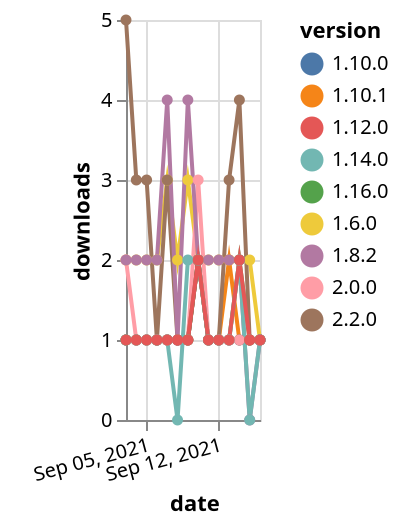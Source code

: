 {"$schema": "https://vega.github.io/schema/vega-lite/v5.json", "description": "A simple bar chart with embedded data.", "data": {"values": [{"date": "2021-09-03", "total": 2850, "delta": 2, "version": "1.6.0"}, {"date": "2021-09-04", "total": 2852, "delta": 2, "version": "1.6.0"}, {"date": "2021-09-05", "total": 2854, "delta": 2, "version": "1.6.0"}, {"date": "2021-09-06", "total": 2856, "delta": 2, "version": "1.6.0"}, {"date": "2021-09-07", "total": 2859, "delta": 3, "version": "1.6.0"}, {"date": "2021-09-08", "total": 2861, "delta": 2, "version": "1.6.0"}, {"date": "2021-09-09", "total": 2864, "delta": 3, "version": "1.6.0"}, {"date": "2021-09-10", "total": 2866, "delta": 2, "version": "1.6.0"}, {"date": "2021-09-11", "total": 2868, "delta": 2, "version": "1.6.0"}, {"date": "2021-09-12", "total": 2870, "delta": 2, "version": "1.6.0"}, {"date": "2021-09-13", "total": 2872, "delta": 2, "version": "1.6.0"}, {"date": "2021-09-14", "total": 2874, "delta": 2, "version": "1.6.0"}, {"date": "2021-09-15", "total": 2876, "delta": 2, "version": "1.6.0"}, {"date": "2021-09-16", "total": 2877, "delta": 1, "version": "1.6.0"}, {"date": "2021-09-03", "total": 469, "delta": 1, "version": "1.10.1"}, {"date": "2021-09-04", "total": 470, "delta": 1, "version": "1.10.1"}, {"date": "2021-09-05", "total": 471, "delta": 1, "version": "1.10.1"}, {"date": "2021-09-06", "total": 472, "delta": 1, "version": "1.10.1"}, {"date": "2021-09-07", "total": 473, "delta": 1, "version": "1.10.1"}, {"date": "2021-09-08", "total": 474, "delta": 1, "version": "1.10.1"}, {"date": "2021-09-09", "total": 475, "delta": 1, "version": "1.10.1"}, {"date": "2021-09-10", "total": 477, "delta": 2, "version": "1.10.1"}, {"date": "2021-09-11", "total": 478, "delta": 1, "version": "1.10.1"}, {"date": "2021-09-12", "total": 479, "delta": 1, "version": "1.10.1"}, {"date": "2021-09-13", "total": 481, "delta": 2, "version": "1.10.1"}, {"date": "2021-09-14", "total": 482, "delta": 1, "version": "1.10.1"}, {"date": "2021-09-15", "total": 483, "delta": 1, "version": "1.10.1"}, {"date": "2021-09-16", "total": 484, "delta": 1, "version": "1.10.1"}, {"date": "2021-09-03", "total": 784, "delta": 1, "version": "1.10.0"}, {"date": "2021-09-04", "total": 785, "delta": 1, "version": "1.10.0"}, {"date": "2021-09-05", "total": 786, "delta": 1, "version": "1.10.0"}, {"date": "2021-09-06", "total": 787, "delta": 1, "version": "1.10.0"}, {"date": "2021-09-07", "total": 788, "delta": 1, "version": "1.10.0"}, {"date": "2021-09-08", "total": 789, "delta": 1, "version": "1.10.0"}, {"date": "2021-09-09", "total": 790, "delta": 1, "version": "1.10.0"}, {"date": "2021-09-10", "total": 792, "delta": 2, "version": "1.10.0"}, {"date": "2021-09-11", "total": 793, "delta": 1, "version": "1.10.0"}, {"date": "2021-09-12", "total": 794, "delta": 1, "version": "1.10.0"}, {"date": "2021-09-13", "total": 795, "delta": 1, "version": "1.10.0"}, {"date": "2021-09-14", "total": 796, "delta": 1, "version": "1.10.0"}, {"date": "2021-09-15", "total": 797, "delta": 1, "version": "1.10.0"}, {"date": "2021-09-16", "total": 798, "delta": 1, "version": "1.10.0"}, {"date": "2021-09-03", "total": 215, "delta": 1, "version": "1.16.0"}, {"date": "2021-09-04", "total": 216, "delta": 1, "version": "1.16.0"}, {"date": "2021-09-05", "total": 217, "delta": 1, "version": "1.16.0"}, {"date": "2021-09-06", "total": 218, "delta": 1, "version": "1.16.0"}, {"date": "2021-09-07", "total": 219, "delta": 1, "version": "1.16.0"}, {"date": "2021-09-08", "total": 220, "delta": 1, "version": "1.16.0"}, {"date": "2021-09-09", "total": 221, "delta": 1, "version": "1.16.0"}, {"date": "2021-09-10", "total": 223, "delta": 2, "version": "1.16.0"}, {"date": "2021-09-11", "total": 224, "delta": 1, "version": "1.16.0"}, {"date": "2021-09-12", "total": 225, "delta": 1, "version": "1.16.0"}, {"date": "2021-09-13", "total": 226, "delta": 1, "version": "1.16.0"}, {"date": "2021-09-14", "total": 228, "delta": 2, "version": "1.16.0"}, {"date": "2021-09-15", "total": 229, "delta": 1, "version": "1.16.0"}, {"date": "2021-09-16", "total": 230, "delta": 1, "version": "1.16.0"}, {"date": "2021-09-03", "total": 590, "delta": 2, "version": "2.0.0"}, {"date": "2021-09-04", "total": 591, "delta": 1, "version": "2.0.0"}, {"date": "2021-09-05", "total": 592, "delta": 1, "version": "2.0.0"}, {"date": "2021-09-06", "total": 593, "delta": 1, "version": "2.0.0"}, {"date": "2021-09-07", "total": 594, "delta": 1, "version": "2.0.0"}, {"date": "2021-09-08", "total": 595, "delta": 1, "version": "2.0.0"}, {"date": "2021-09-09", "total": 596, "delta": 1, "version": "2.0.0"}, {"date": "2021-09-10", "total": 599, "delta": 3, "version": "2.0.0"}, {"date": "2021-09-11", "total": 600, "delta": 1, "version": "2.0.0"}, {"date": "2021-09-12", "total": 601, "delta": 1, "version": "2.0.0"}, {"date": "2021-09-13", "total": 602, "delta": 1, "version": "2.0.0"}, {"date": "2021-09-14", "total": 603, "delta": 1, "version": "2.0.0"}, {"date": "2021-09-15", "total": 604, "delta": 1, "version": "2.0.0"}, {"date": "2021-09-16", "total": 605, "delta": 1, "version": "2.0.0"}, {"date": "2021-09-03", "total": 243, "delta": 5, "version": "2.2.0"}, {"date": "2021-09-04", "total": 246, "delta": 3, "version": "2.2.0"}, {"date": "2021-09-05", "total": 249, "delta": 3, "version": "2.2.0"}, {"date": "2021-09-06", "total": 250, "delta": 1, "version": "2.2.0"}, {"date": "2021-09-07", "total": 253, "delta": 3, "version": "2.2.0"}, {"date": "2021-09-08", "total": 254, "delta": 1, "version": "2.2.0"}, {"date": "2021-09-09", "total": 255, "delta": 1, "version": "2.2.0"}, {"date": "2021-09-10", "total": 257, "delta": 2, "version": "2.2.0"}, {"date": "2021-09-11", "total": 258, "delta": 1, "version": "2.2.0"}, {"date": "2021-09-12", "total": 259, "delta": 1, "version": "2.2.0"}, {"date": "2021-09-13", "total": 262, "delta": 3, "version": "2.2.0"}, {"date": "2021-09-14", "total": 266, "delta": 4, "version": "2.2.0"}, {"date": "2021-09-15", "total": 267, "delta": 1, "version": "2.2.0"}, {"date": "2021-09-16", "total": 268, "delta": 1, "version": "2.2.0"}, {"date": "2021-09-03", "total": 2694, "delta": 2, "version": "1.8.2"}, {"date": "2021-09-04", "total": 2696, "delta": 2, "version": "1.8.2"}, {"date": "2021-09-05", "total": 2698, "delta": 2, "version": "1.8.2"}, {"date": "2021-09-06", "total": 2700, "delta": 2, "version": "1.8.2"}, {"date": "2021-09-07", "total": 2704, "delta": 4, "version": "1.8.2"}, {"date": "2021-09-08", "total": 2705, "delta": 1, "version": "1.8.2"}, {"date": "2021-09-09", "total": 2709, "delta": 4, "version": "1.8.2"}, {"date": "2021-09-10", "total": 2711, "delta": 2, "version": "1.8.2"}, {"date": "2021-09-11", "total": 2713, "delta": 2, "version": "1.8.2"}, {"date": "2021-09-12", "total": 2715, "delta": 2, "version": "1.8.2"}, {"date": "2021-09-13", "total": 2717, "delta": 2, "version": "1.8.2"}, {"date": "2021-09-14", "total": 2719, "delta": 2, "version": "1.8.2"}, {"date": "2021-09-15", "total": 2719, "delta": 0, "version": "1.8.2"}, {"date": "2021-09-16", "total": 2720, "delta": 1, "version": "1.8.2"}, {"date": "2021-09-03", "total": 439, "delta": 1, "version": "1.14.0"}, {"date": "2021-09-04", "total": 440, "delta": 1, "version": "1.14.0"}, {"date": "2021-09-05", "total": 441, "delta": 1, "version": "1.14.0"}, {"date": "2021-09-06", "total": 442, "delta": 1, "version": "1.14.0"}, {"date": "2021-09-07", "total": 443, "delta": 1, "version": "1.14.0"}, {"date": "2021-09-08", "total": 443, "delta": 0, "version": "1.14.0"}, {"date": "2021-09-09", "total": 445, "delta": 2, "version": "1.14.0"}, {"date": "2021-09-10", "total": 447, "delta": 2, "version": "1.14.0"}, {"date": "2021-09-11", "total": 448, "delta": 1, "version": "1.14.0"}, {"date": "2021-09-12", "total": 449, "delta": 1, "version": "1.14.0"}, {"date": "2021-09-13", "total": 450, "delta": 1, "version": "1.14.0"}, {"date": "2021-09-14", "total": 452, "delta": 2, "version": "1.14.0"}, {"date": "2021-09-15", "total": 452, "delta": 0, "version": "1.14.0"}, {"date": "2021-09-16", "total": 453, "delta": 1, "version": "1.14.0"}, {"date": "2021-09-03", "total": 231, "delta": 1, "version": "1.12.0"}, {"date": "2021-09-04", "total": 232, "delta": 1, "version": "1.12.0"}, {"date": "2021-09-05", "total": 233, "delta": 1, "version": "1.12.0"}, {"date": "2021-09-06", "total": 234, "delta": 1, "version": "1.12.0"}, {"date": "2021-09-07", "total": 235, "delta": 1, "version": "1.12.0"}, {"date": "2021-09-08", "total": 236, "delta": 1, "version": "1.12.0"}, {"date": "2021-09-09", "total": 237, "delta": 1, "version": "1.12.0"}, {"date": "2021-09-10", "total": 239, "delta": 2, "version": "1.12.0"}, {"date": "2021-09-11", "total": 240, "delta": 1, "version": "1.12.0"}, {"date": "2021-09-12", "total": 241, "delta": 1, "version": "1.12.0"}, {"date": "2021-09-13", "total": 242, "delta": 1, "version": "1.12.0"}, {"date": "2021-09-14", "total": 244, "delta": 2, "version": "1.12.0"}, {"date": "2021-09-15", "total": 245, "delta": 1, "version": "1.12.0"}, {"date": "2021-09-16", "total": 246, "delta": 1, "version": "1.12.0"}]}, "width": "container", "mark": {"type": "line", "point": {"filled": true}}, "encoding": {"x": {"field": "date", "type": "temporal", "timeUnit": "yearmonthdate", "title": "date", "axis": {"labelAngle": -15}}, "y": {"field": "delta", "type": "quantitative", "title": "downloads"}, "color": {"field": "version", "type": "nominal"}, "tooltip": {"field": "delta"}}}